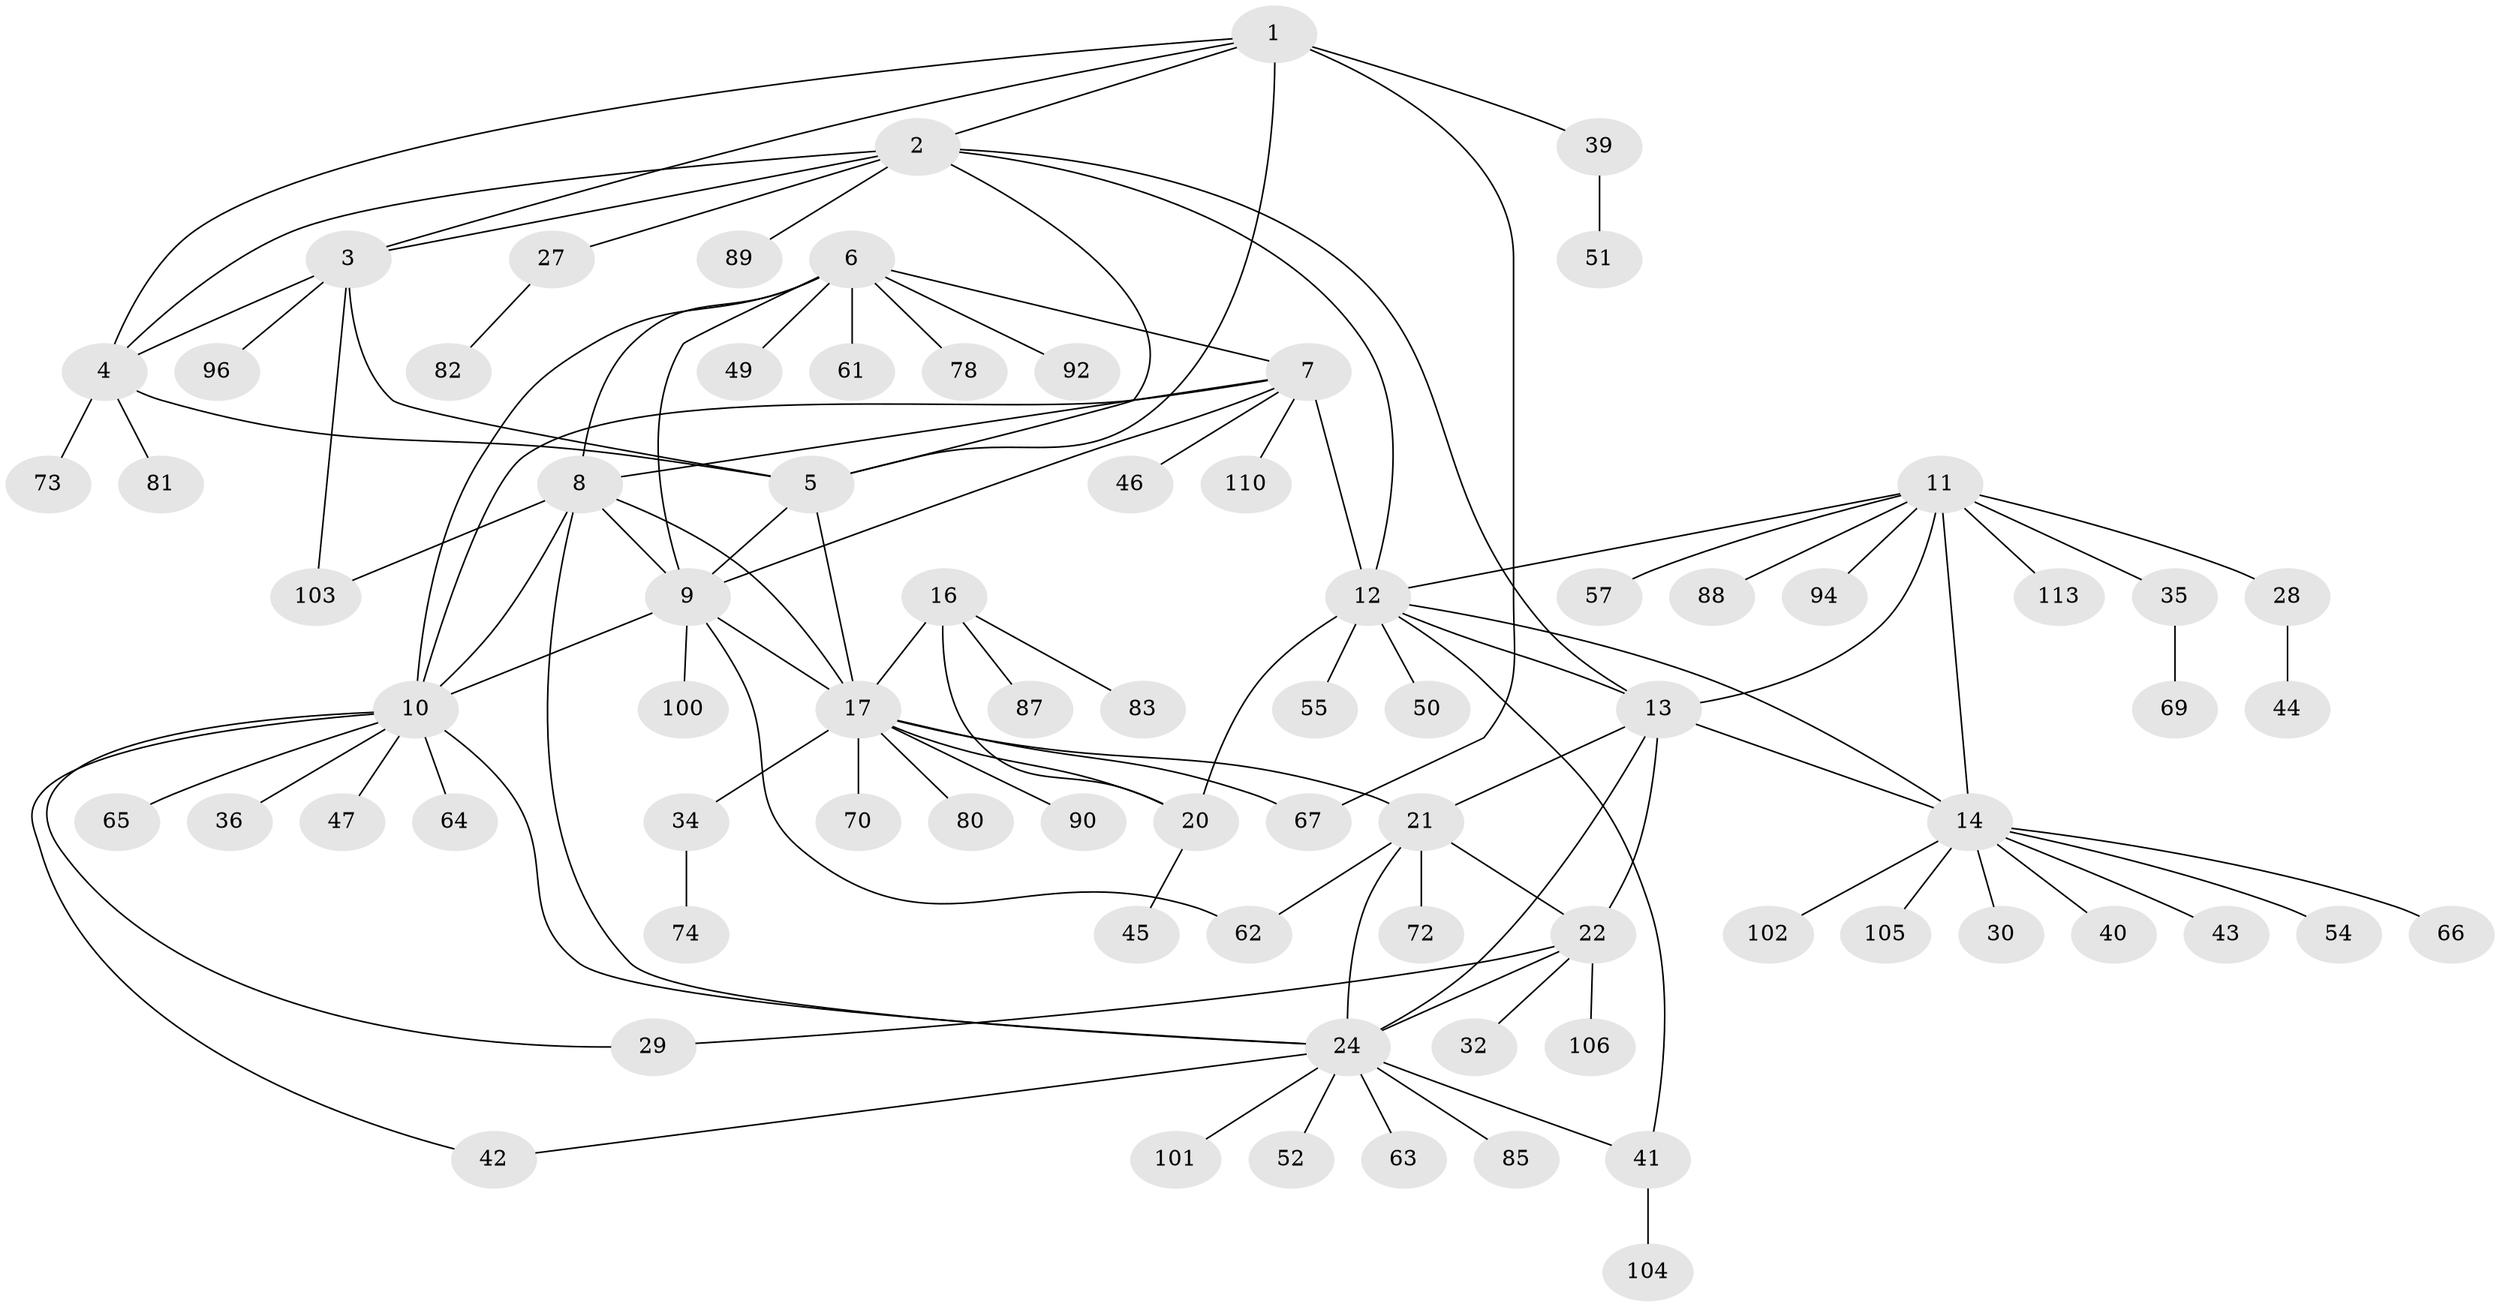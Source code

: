 // Generated by graph-tools (version 1.1) at 2025/24/03/03/25 07:24:15]
// undirected, 78 vertices, 110 edges
graph export_dot {
graph [start="1"]
  node [color=gray90,style=filled];
  1 [super="+38"];
  2 [super="+68"];
  3 [super="+91"];
  4 [super="+37"];
  5;
  6 [super="+26"];
  7 [super="+48"];
  8 [super="+71"];
  9 [super="+97"];
  10 [super="+60"];
  11 [super="+75"];
  12 [super="+84"];
  13 [super="+23"];
  14 [super="+15"];
  16 [super="+18"];
  17 [super="+19"];
  20 [super="+93"];
  21 [super="+31"];
  22 [super="+79"];
  24 [super="+25"];
  27 [super="+33"];
  28 [super="+56"];
  29 [super="+99"];
  30;
  32;
  34;
  35 [super="+59"];
  36;
  39;
  40 [super="+111"];
  41 [super="+58"];
  42 [super="+53"];
  43;
  44;
  45;
  46;
  47;
  49;
  50;
  51 [super="+86"];
  52 [super="+109"];
  54;
  55;
  57 [super="+98"];
  61;
  62;
  63;
  64 [super="+76"];
  65;
  66;
  67;
  69;
  70;
  72;
  73 [super="+77"];
  74;
  78 [super="+108"];
  80;
  81;
  82 [super="+95"];
  83;
  85;
  87;
  88;
  89;
  90;
  92;
  94;
  96;
  100;
  101;
  102;
  103 [super="+112"];
  104;
  105;
  106 [super="+107"];
  110;
  113;
  1 -- 2;
  1 -- 3;
  1 -- 4;
  1 -- 5;
  1 -- 67;
  1 -- 39;
  2 -- 3;
  2 -- 4;
  2 -- 5;
  2 -- 12;
  2 -- 27;
  2 -- 89;
  2 -- 13;
  3 -- 4;
  3 -- 5;
  3 -- 96;
  3 -- 103;
  4 -- 5;
  4 -- 73;
  4 -- 81;
  5 -- 9;
  5 -- 17;
  6 -- 7;
  6 -- 8;
  6 -- 9;
  6 -- 10;
  6 -- 49;
  6 -- 61;
  6 -- 92;
  6 -- 78;
  7 -- 8;
  7 -- 9;
  7 -- 10;
  7 -- 12;
  7 -- 46;
  7 -- 110;
  8 -- 9;
  8 -- 10;
  8 -- 17;
  8 -- 103;
  8 -- 24;
  9 -- 10;
  9 -- 62;
  9 -- 100;
  9 -- 17;
  10 -- 24;
  10 -- 29;
  10 -- 36;
  10 -- 47;
  10 -- 64;
  10 -- 65;
  10 -- 42;
  11 -- 12;
  11 -- 13;
  11 -- 14 [weight=2];
  11 -- 28;
  11 -- 35;
  11 -- 57;
  11 -- 88;
  11 -- 94;
  11 -- 113;
  12 -- 13;
  12 -- 14 [weight=2];
  12 -- 20;
  12 -- 41;
  12 -- 50;
  12 -- 55;
  13 -- 14 [weight=2];
  13 -- 21;
  13 -- 22;
  13 -- 24 [weight=2];
  14 -- 30;
  14 -- 40;
  14 -- 43;
  14 -- 102;
  14 -- 66;
  14 -- 54;
  14 -- 105;
  16 -- 17 [weight=4];
  16 -- 20 [weight=2];
  16 -- 83;
  16 -- 87;
  17 -- 20 [weight=2];
  17 -- 34;
  17 -- 67;
  17 -- 70;
  17 -- 80;
  17 -- 21;
  17 -- 90;
  20 -- 45;
  21 -- 22;
  21 -- 24 [weight=2];
  21 -- 62;
  21 -- 72;
  22 -- 24 [weight=2];
  22 -- 29;
  22 -- 32;
  22 -- 106;
  24 -- 41;
  24 -- 85;
  24 -- 101;
  24 -- 52;
  24 -- 42;
  24 -- 63;
  27 -- 82;
  28 -- 44;
  34 -- 74;
  35 -- 69;
  39 -- 51;
  41 -- 104;
}
